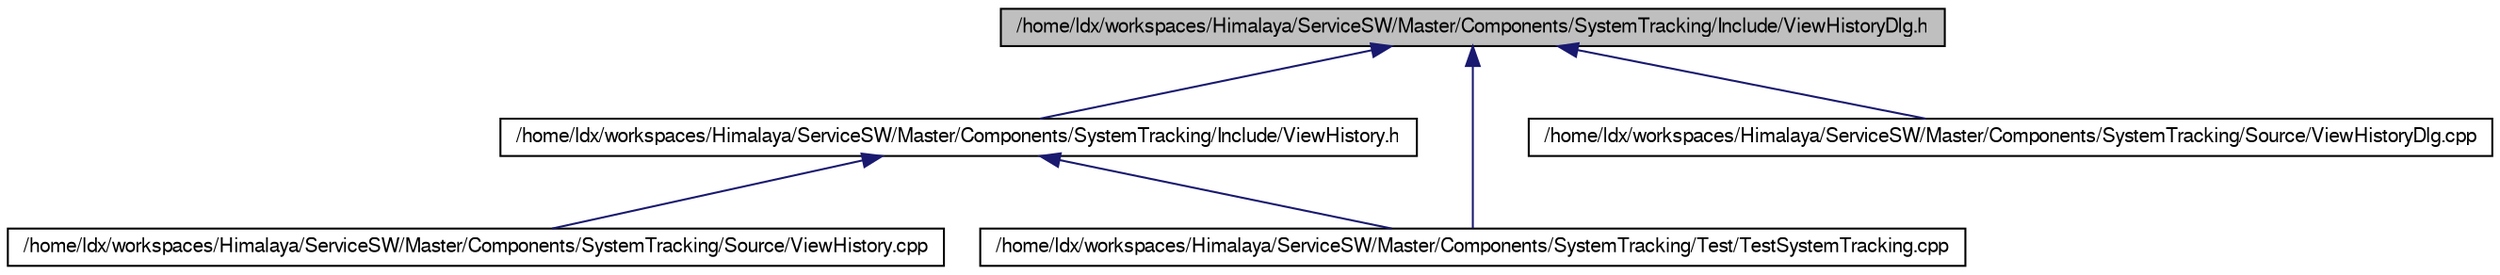 digraph G
{
  edge [fontname="FreeSans",fontsize="10",labelfontname="FreeSans",labelfontsize="10"];
  node [fontname="FreeSans",fontsize="10",shape=record];
  Node1 [label="/home/ldx/workspaces/Himalaya/ServiceSW/Master/Components/SystemTracking/Include/ViewHistoryDlg.h",height=0.2,width=0.4,color="black", fillcolor="grey75", style="filled" fontcolor="black"];
  Node1 -> Node2 [dir="back",color="midnightblue",fontsize="10",style="solid",fontname="FreeSans"];
  Node2 [label="/home/ldx/workspaces/Himalaya/ServiceSW/Master/Components/SystemTracking/Include/ViewHistory.h",height=0.2,width=0.4,color="black", fillcolor="white", style="filled",URL="$ViewHistory_8h.html",tooltip="View History for modules definition."];
  Node2 -> Node3 [dir="back",color="midnightblue",fontsize="10",style="solid",fontname="FreeSans"];
  Node3 [label="/home/ldx/workspaces/Himalaya/ServiceSW/Master/Components/SystemTracking/Source/ViewHistory.cpp",height=0.2,width=0.4,color="black", fillcolor="white", style="filled",URL="$ViewHistory_8cpp.html",tooltip="History for moduleList implementation."];
  Node2 -> Node4 [dir="back",color="midnightblue",fontsize="10",style="solid",fontname="FreeSans"];
  Node4 [label="/home/ldx/workspaces/Himalaya/ServiceSW/Master/Components/SystemTracking/Test/TestSystemTracking.cpp",height=0.2,width=0.4,color="black", fillcolor="white", style="filled",URL="$TestSystemTracking_8cpp.html",tooltip="Unit test for SystemTracking menu."];
  Node1 -> Node5 [dir="back",color="midnightblue",fontsize="10",style="solid",fontname="FreeSans"];
  Node5 [label="/home/ldx/workspaces/Himalaya/ServiceSW/Master/Components/SystemTracking/Source/ViewHistoryDlg.cpp",height=0.2,width=0.4,color="black", fillcolor="white", style="filled",URL="$ViewHistoryDlg_8cpp.html",tooltip="History for moduleList implementation."];
  Node1 -> Node4 [dir="back",color="midnightblue",fontsize="10",style="solid",fontname="FreeSans"];
}
